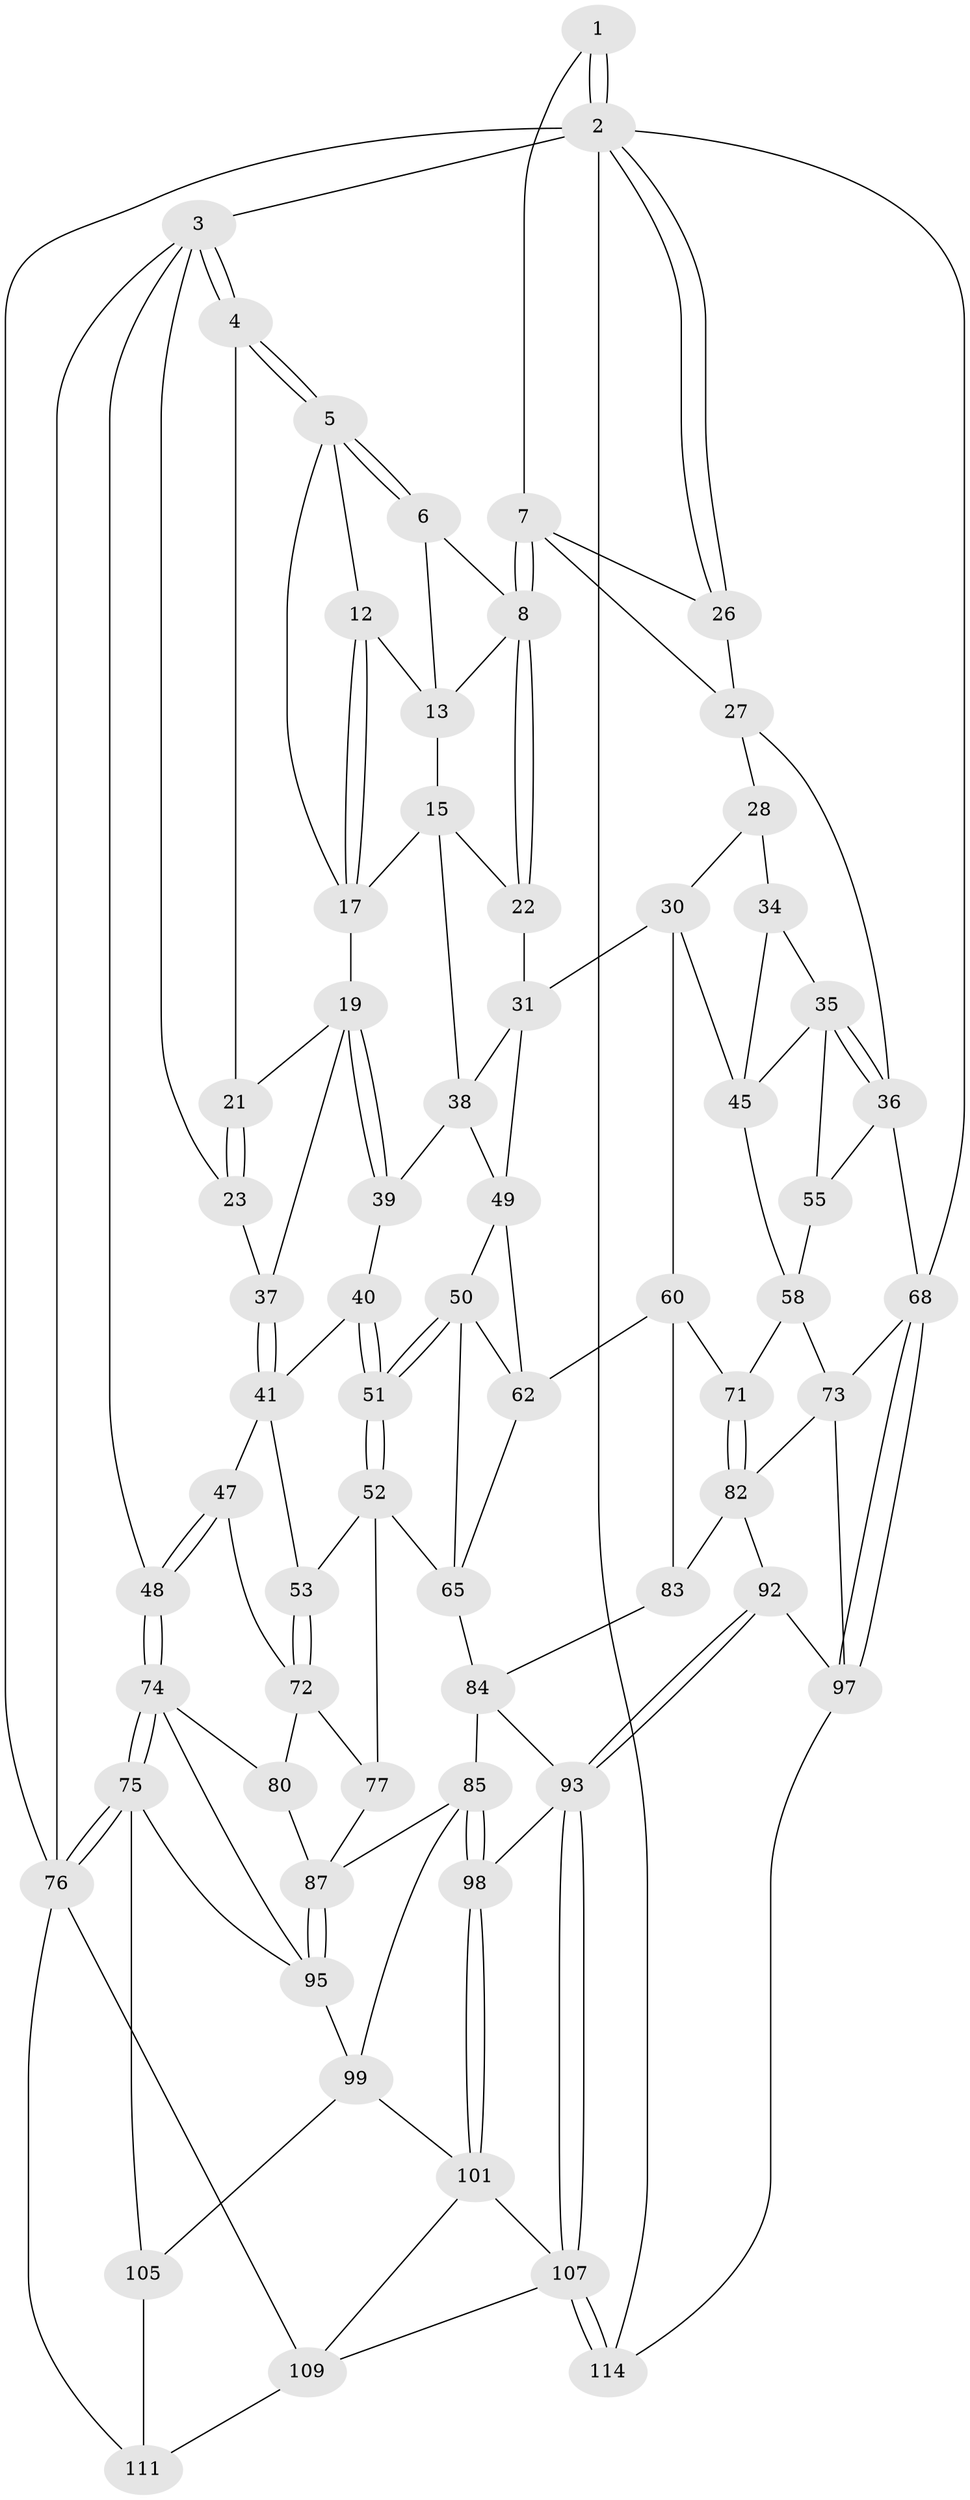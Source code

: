 // original degree distribution, {3: 0.017543859649122806, 6: 0.21929824561403508, 5: 0.5263157894736842, 4: 0.23684210526315788}
// Generated by graph-tools (version 1.1) at 2025/42/03/06/25 10:42:31]
// undirected, 68 vertices, 152 edges
graph export_dot {
graph [start="1"]
  node [color=gray90,style=filled];
  1 [pos="+0.6571063773125703+0"];
  2 [pos="+1+0",super="+67"];
  3 [pos="+0+0",super="+24"];
  4 [pos="+0+0"];
  5 [pos="+0.08232616306560211+0",super="+11"];
  6 [pos="+0.5724409272620683+0",super="+10"];
  7 [pos="+0.7279429084071191+0.0736116674197395",super="+25"];
  8 [pos="+0.6551498025798304+0.16533815287833808",super="+9"];
  12 [pos="+0.4765787988800769+0.032490894450789336"];
  13 [pos="+0.5085318882705767+0",super="+14"];
  15 [pos="+0.5073377526346274+0.16942444661025519",super="+16"];
  17 [pos="+0.3938274318802287+0.2065574326166558",super="+18"];
  19 [pos="+0.33087698155041306+0.18464773636541768",super="+20"];
  21 [pos="+0.06675709566235893+0"];
  22 [pos="+0.6478709744299744+0.18656134221825987"];
  23 [pos="+0.11696079657003434+0.26110418503021554"];
  26 [pos="+1+0"];
  27 [pos="+0.7771851014555965+0.11066984153882521",super="+33"];
  28 [pos="+0.7941028086461221+0.14627358522175068",super="+29"];
  30 [pos="+0.6853711590081367+0.32282612555273693",super="+57"];
  31 [pos="+0.6688882433007161+0.31764045642140337",super="+32"];
  34 [pos="+0.8995129053118491+0.23324265350123666",super="+43"];
  35 [pos="+0.9663002896955264+0.23332028939261282",super="+44"];
  36 [pos="+1+0.20355367161433838",super="+54"];
  37 [pos="+0.13835609836576143+0.2741264373219493"];
  38 [pos="+0.41658029543157715+0.2529506938928251",super="+42"];
  39 [pos="+0.2323184871982829+0.3172844564016607"];
  40 [pos="+0.22573815879129722+0.32157375866677285"];
  41 [pos="+0.14814706198596364+0.29710044928754437",super="+46"];
  45 [pos="+0.8393934298944957+0.3636604494200593",super="+56"];
  47 [pos="+0+0.46819855690680556"];
  48 [pos="+0+0.4674800277542485"];
  49 [pos="+0.40733544901983537+0.35304463631145594",super="+59"];
  50 [pos="+0.39262782861402856+0.378262716282811",super="+64"];
  51 [pos="+0.31556663425234704+0.45575353949708886"];
  52 [pos="+0.3061880991069313+0.47654945348591693",super="+66"];
  53 [pos="+0.1977022572864996+0.47094200737118186"];
  55 [pos="+1+0.43424614579237153"];
  58 [pos="+0.9068904600638236+0.5011916451065012",super="+70"];
  60 [pos="+0.7599587466984085+0.5126886731837316",super="+61"];
  62 [pos="+0.5825222477618478+0.5519785138284063",super="+63"];
  65 [pos="+0.4097064618352322+0.5645266968884746",super="+79"];
  68 [pos="+1+0.8097413795245066",super="+69"];
  71 [pos="+0.8303860710875394+0.5500563159521729"];
  72 [pos="+0.1187481748489015+0.5378194578460382",super="+78"];
  73 [pos="+0.8776107868782016+0.6665021863069477",super="+89"];
  74 [pos="+0+0.7878637851453952",super="+81"];
  75 [pos="+0+0.8301792871405288",super="+104"];
  76 [pos="+0+1",super="+113"];
  77 [pos="+0.32489343073741345+0.5579625981556733"];
  80 [pos="+0.13164220177252592+0.6455976061782948"];
  82 [pos="+0.7081390761259254+0.67176563542489",super="+90"];
  83 [pos="+0.6542137171528278+0.6519255164319128"];
  84 [pos="+0.5000050225655227+0.61954700677058",super="+91"];
  85 [pos="+0.45221942277000265+0.7251051864183018",super="+86"];
  87 [pos="+0.3188435039306006+0.7045086251156416",super="+88"];
  92 [pos="+0.7773131196261984+0.8359280331310195"];
  93 [pos="+0.7332710182129198+0.868056650395646",super="+94"];
  95 [pos="+0.27068102635410646+0.768230230067595",super="+96"];
  97 [pos="+0.9929802167588955+0.7797926244845992",super="+103"];
  98 [pos="+0.5850323411491073+0.8075102445283477"];
  99 [pos="+0.4155049502775835+0.8584098841601987",super="+100"];
  101 [pos="+0.5558359710732463+0.839126268665226",super="+102"];
  105 [pos="+0.28978820160450053+0.82515341038049",super="+106"];
  107 [pos="+0.6916990928637836+1",super="+108"];
  109 [pos="+0.4086451285280174+1",super="+110"];
  111 [pos="+0.28403946893669624+0.8826147593227559",super="+112"];
  114 [pos="+1+1"];
  1 -- 2;
  1 -- 2;
  1 -- 7;
  2 -- 3;
  2 -- 26;
  2 -- 26;
  2 -- 68;
  2 -- 114;
  2 -- 76;
  3 -- 4;
  3 -- 4;
  3 -- 76;
  3 -- 48;
  3 -- 23;
  4 -- 5;
  4 -- 5;
  4 -- 21;
  5 -- 6;
  5 -- 6;
  5 -- 12;
  5 -- 17;
  6 -- 8;
  6 -- 13;
  7 -- 8;
  7 -- 8;
  7 -- 26;
  7 -- 27;
  8 -- 22;
  8 -- 22;
  8 -- 13;
  12 -- 13;
  12 -- 17;
  12 -- 17;
  13 -- 15;
  15 -- 22;
  15 -- 17;
  15 -- 38;
  17 -- 19;
  19 -- 39;
  19 -- 39;
  19 -- 21;
  19 -- 37;
  21 -- 23;
  21 -- 23;
  22 -- 31;
  23 -- 37;
  26 -- 27;
  27 -- 28;
  27 -- 36;
  28 -- 34 [weight=2];
  28 -- 30;
  30 -- 31;
  30 -- 60;
  30 -- 45;
  31 -- 38;
  31 -- 49;
  34 -- 35;
  34 -- 45;
  35 -- 36;
  35 -- 36;
  35 -- 45;
  35 -- 55;
  36 -- 55;
  36 -- 68;
  37 -- 41;
  37 -- 41;
  38 -- 49;
  38 -- 39;
  39 -- 40;
  40 -- 41;
  40 -- 51;
  40 -- 51;
  41 -- 53;
  41 -- 47;
  45 -- 58;
  47 -- 48;
  47 -- 48;
  47 -- 72;
  48 -- 74;
  48 -- 74;
  49 -- 50;
  49 -- 62;
  50 -- 51;
  50 -- 51;
  50 -- 65;
  50 -- 62;
  51 -- 52;
  51 -- 52;
  52 -- 53;
  52 -- 65;
  52 -- 77;
  53 -- 72;
  53 -- 72;
  55 -- 58;
  58 -- 73;
  58 -- 71;
  60 -- 71;
  60 -- 83;
  60 -- 62;
  62 -- 65;
  65 -- 84;
  68 -- 97;
  68 -- 97;
  68 -- 73;
  71 -- 82;
  71 -- 82;
  72 -- 80;
  72 -- 77;
  73 -- 82;
  73 -- 97;
  74 -- 75;
  74 -- 75;
  74 -- 80;
  74 -- 95;
  75 -- 76;
  75 -- 76;
  75 -- 95;
  75 -- 105;
  76 -- 109;
  76 -- 111;
  77 -- 87;
  80 -- 87;
  82 -- 83;
  82 -- 92;
  83 -- 84;
  84 -- 85;
  84 -- 93;
  85 -- 98;
  85 -- 98;
  85 -- 99;
  85 -- 87;
  87 -- 95;
  87 -- 95;
  92 -- 93;
  92 -- 93;
  92 -- 97;
  93 -- 107;
  93 -- 107;
  93 -- 98;
  95 -- 99;
  97 -- 114;
  98 -- 101;
  98 -- 101;
  99 -- 101;
  99 -- 105;
  101 -- 109;
  101 -- 107;
  105 -- 111 [weight=2];
  107 -- 114;
  107 -- 114;
  107 -- 109;
  109 -- 111;
}

